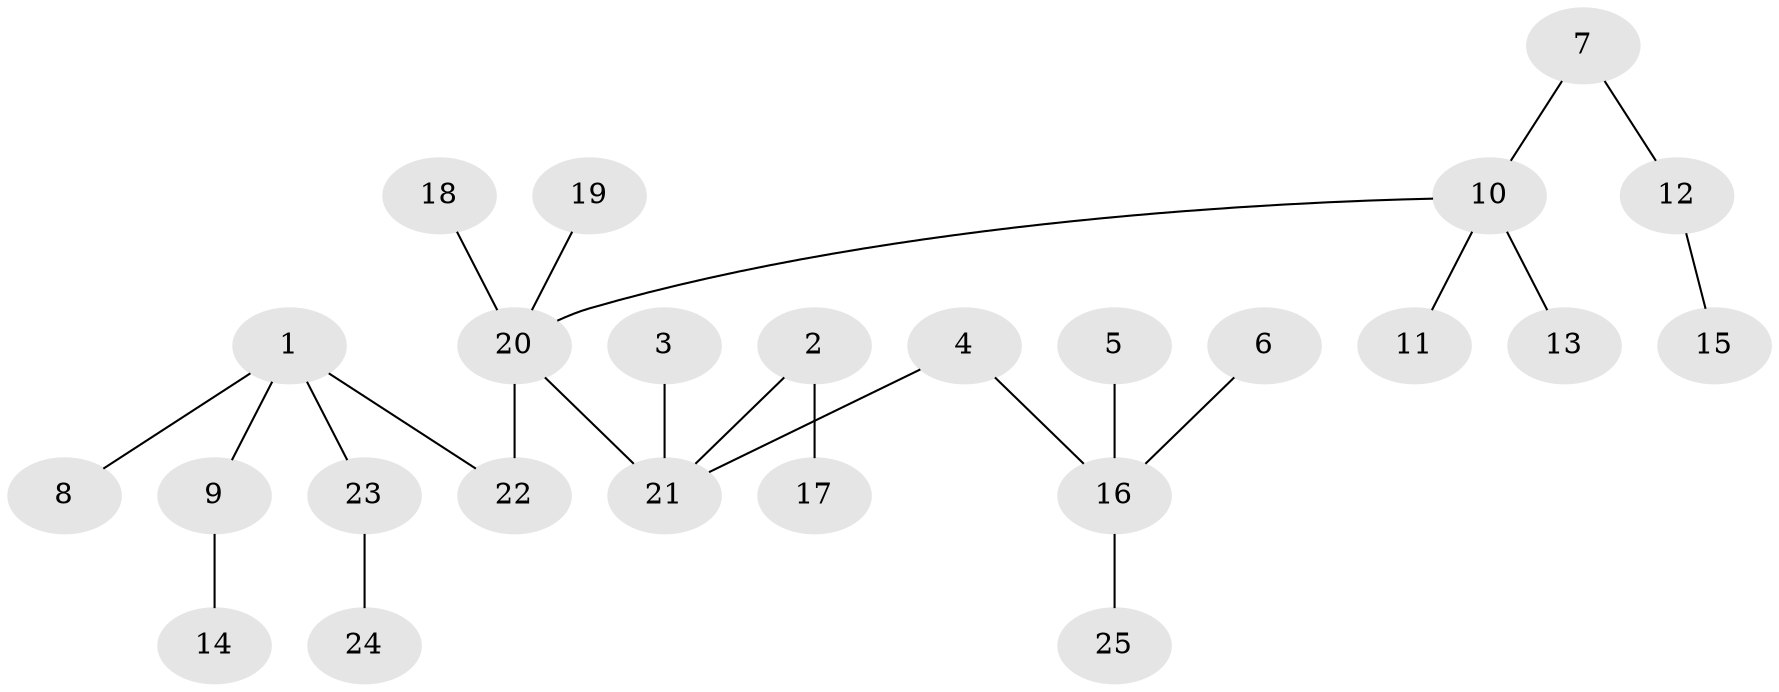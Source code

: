 // original degree distribution, {6: 0.04, 2: 0.26, 4: 0.1, 3: 0.1, 1: 0.5}
// Generated by graph-tools (version 1.1) at 2025/26/03/09/25 03:26:26]
// undirected, 25 vertices, 24 edges
graph export_dot {
graph [start="1"]
  node [color=gray90,style=filled];
  1;
  2;
  3;
  4;
  5;
  6;
  7;
  8;
  9;
  10;
  11;
  12;
  13;
  14;
  15;
  16;
  17;
  18;
  19;
  20;
  21;
  22;
  23;
  24;
  25;
  1 -- 8 [weight=1.0];
  1 -- 9 [weight=1.0];
  1 -- 22 [weight=1.0];
  1 -- 23 [weight=1.0];
  2 -- 17 [weight=1.0];
  2 -- 21 [weight=1.0];
  3 -- 21 [weight=1.0];
  4 -- 16 [weight=1.0];
  4 -- 21 [weight=1.0];
  5 -- 16 [weight=1.0];
  6 -- 16 [weight=1.0];
  7 -- 10 [weight=1.0];
  7 -- 12 [weight=1.0];
  9 -- 14 [weight=1.0];
  10 -- 11 [weight=1.0];
  10 -- 13 [weight=1.0];
  10 -- 20 [weight=1.0];
  12 -- 15 [weight=1.0];
  16 -- 25 [weight=1.0];
  18 -- 20 [weight=1.0];
  19 -- 20 [weight=1.0];
  20 -- 21 [weight=1.0];
  20 -- 22 [weight=1.0];
  23 -- 24 [weight=1.0];
}
